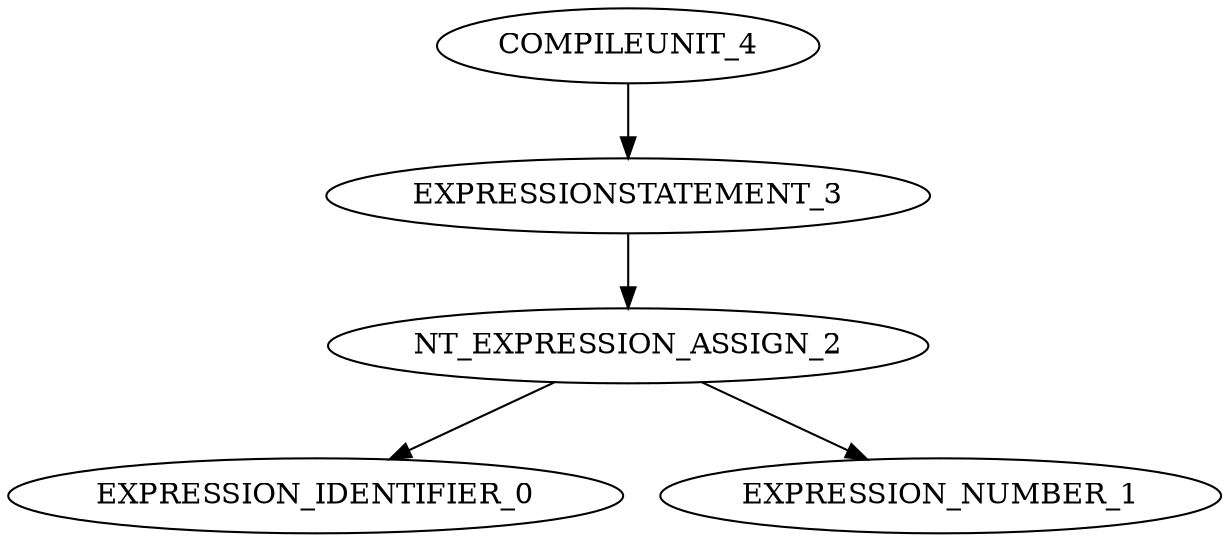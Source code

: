 digraph G{
"COMPILEUNIT_4"->"EXPRESSIONSTATEMENT_3";
"EXPRESSIONSTATEMENT_3"->"NT_EXPRESSION_ASSIGN_2";
"NT_EXPRESSION_ASSIGN_2"->"EXPRESSION_IDENTIFIER_0";
"NT_EXPRESSION_ASSIGN_2"->"EXPRESSION_NUMBER_1";
}
